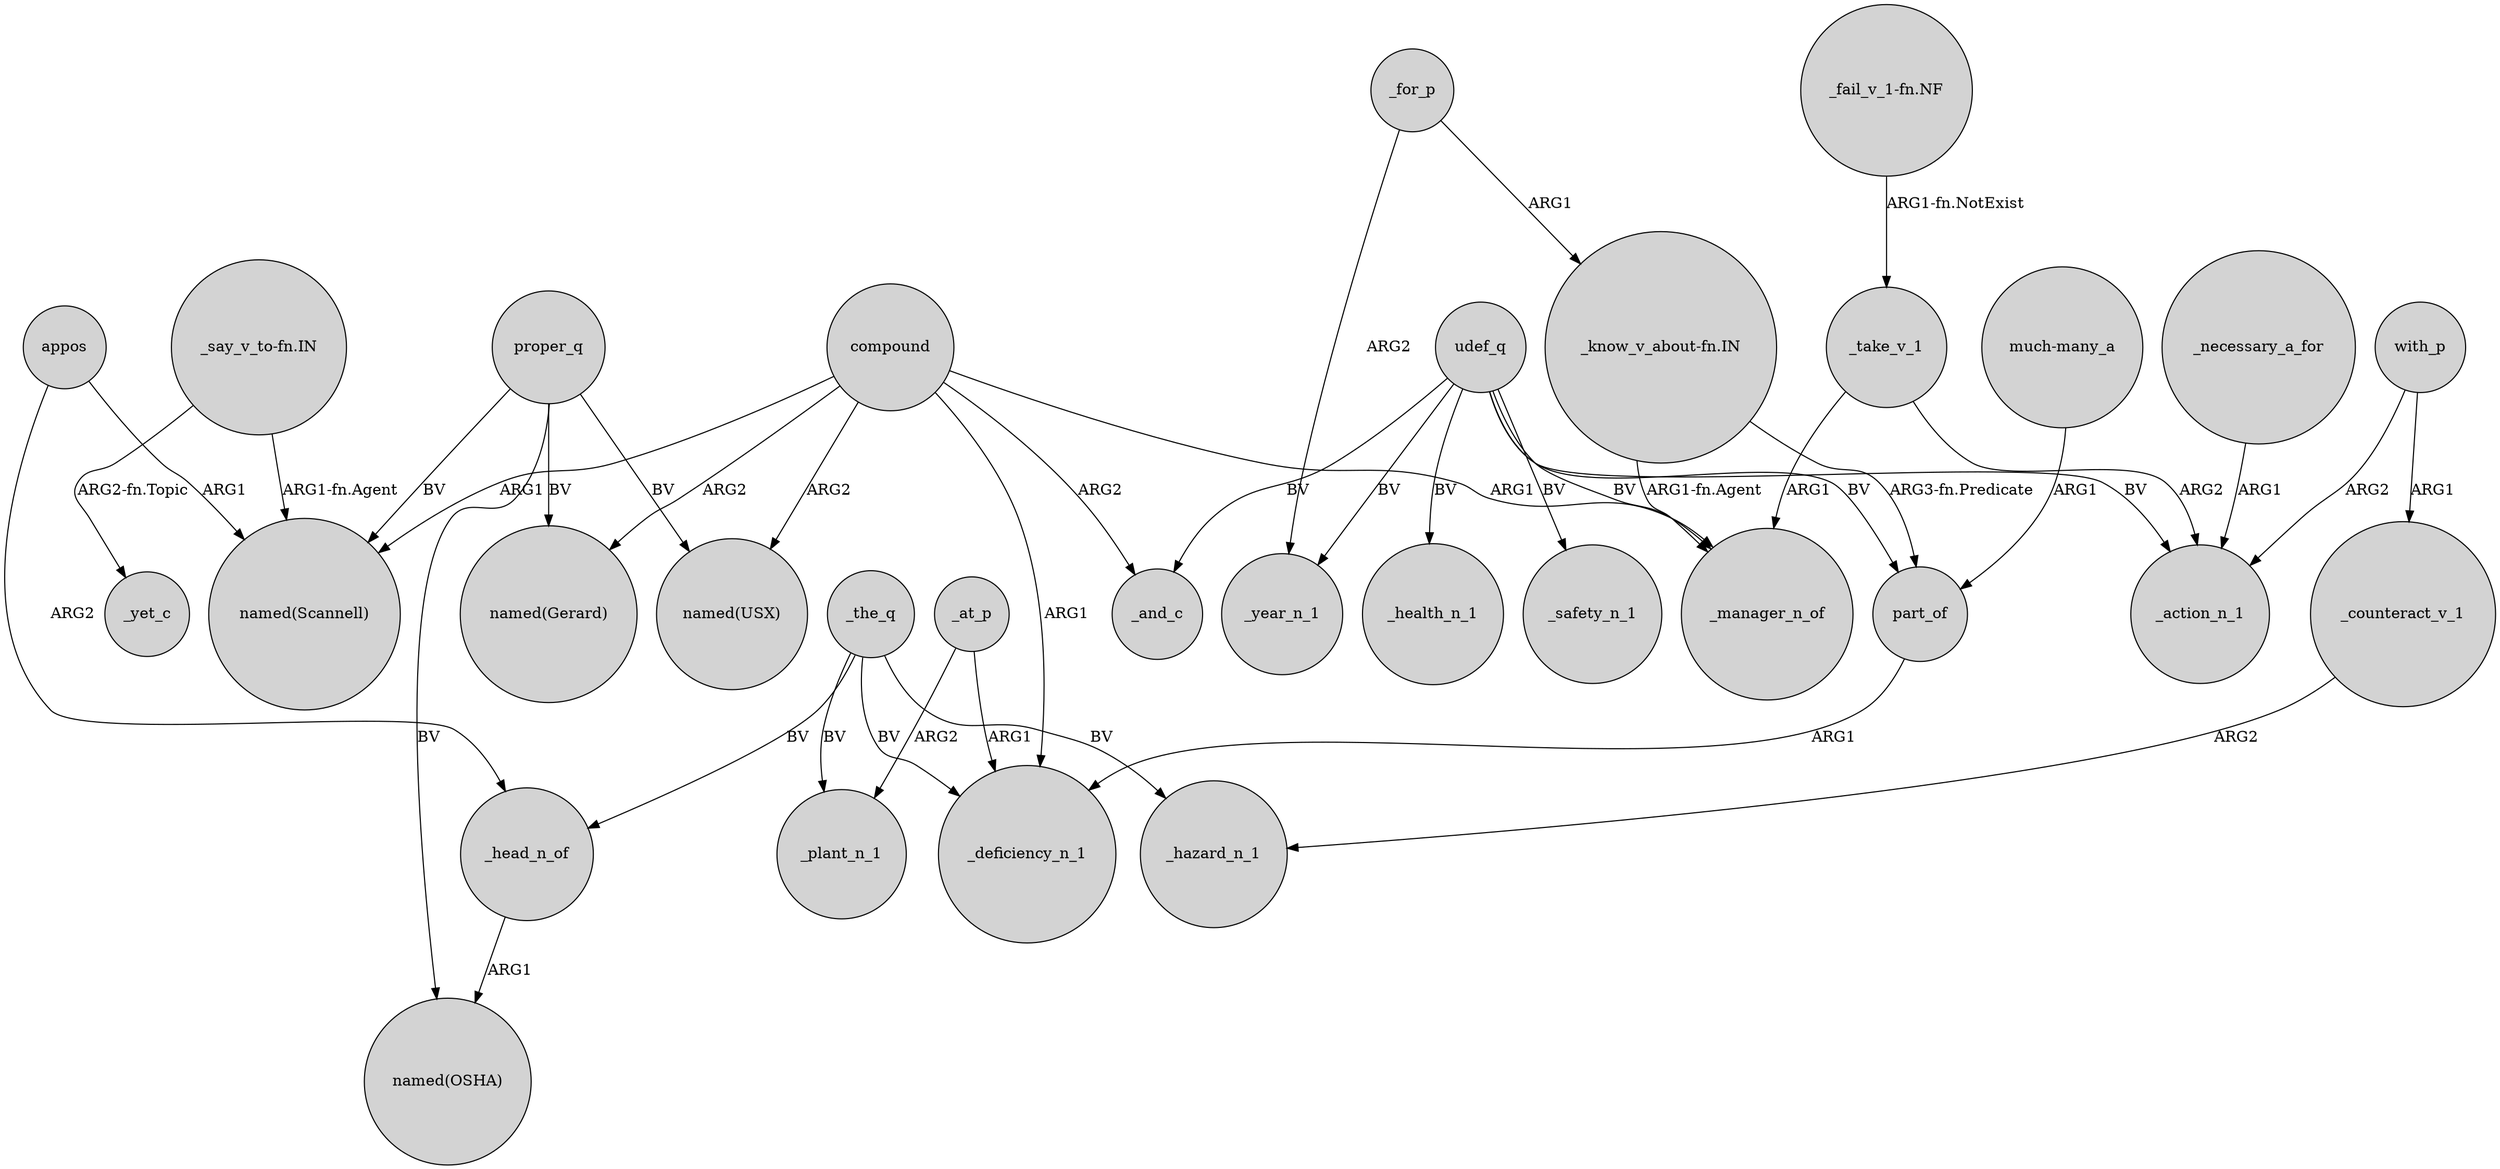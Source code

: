 digraph {
	node [shape=circle style=filled]
	compound -> _manager_n_of [label=ARG1]
	udef_q -> part_of [label=BV]
	_for_p -> "_know_v_about-fn.IN" [label=ARG1]
	_the_q -> _hazard_n_1 [label=BV]
	_for_p -> _year_n_1 [label=ARG2]
	"_know_v_about-fn.IN" -> _manager_n_of [label="ARG1-fn.Agent"]
	_the_q -> _plant_n_1 [label=BV]
	_necessary_a_for -> _action_n_1 [label=ARG1]
	with_p -> _counteract_v_1 [label=ARG1]
	"much-many_a" -> part_of [label=ARG1]
	appos -> _head_n_of [label=ARG2]
	_head_n_of -> "named(OSHA)" [label=ARG1]
	compound -> "named(USX)" [label=ARG2]
	_at_p -> _plant_n_1 [label=ARG2]
	"_fail_v_1-fn.NF" -> _take_v_1 [label="ARG1-fn.NotExist"]
	_the_q -> _head_n_of [label=BV]
	appos -> "named(Scannell)" [label=ARG1]
	proper_q -> "named(OSHA)" [label=BV]
	"_know_v_about-fn.IN" -> part_of [label="ARG3-fn.Predicate"]
	compound -> "named(Scannell)" [label=ARG1]
	_take_v_1 -> _action_n_1 [label=ARG2]
	_at_p -> _deficiency_n_1 [label=ARG1]
	compound -> _and_c [label=ARG2]
	udef_q -> _health_n_1 [label=BV]
	_counteract_v_1 -> _hazard_n_1 [label=ARG2]
	proper_q -> "named(Gerard)" [label=BV]
	_the_q -> _deficiency_n_1 [label=BV]
	proper_q -> "named(USX)" [label=BV]
	compound -> "named(Gerard)" [label=ARG2]
	udef_q -> _safety_n_1 [label=BV]
	_take_v_1 -> _manager_n_of [label=ARG1]
	with_p -> _action_n_1 [label=ARG2]
	udef_q -> _manager_n_of [label=BV]
	part_of -> _deficiency_n_1 [label=ARG1]
	compound -> _deficiency_n_1 [label=ARG1]
	udef_q -> _year_n_1 [label=BV]
	proper_q -> "named(Scannell)" [label=BV]
	"_say_v_to-fn.IN" -> "named(Scannell)" [label="ARG1-fn.Agent"]
	udef_q -> _action_n_1 [label=BV]
	udef_q -> _and_c [label=BV]
	"_say_v_to-fn.IN" -> _yet_c [label="ARG2-fn.Topic"]
}
